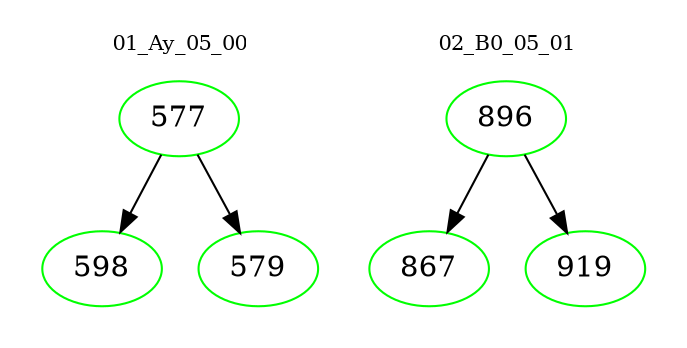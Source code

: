 digraph{
subgraph cluster_0 {
color = white
label = "01_Ay_05_00";
fontsize=10;
T0_577 [label="577", color="green"]
T0_577 -> T0_598 [color="black"]
T0_598 [label="598", color="green"]
T0_577 -> T0_579 [color="black"]
T0_579 [label="579", color="green"]
}
subgraph cluster_1 {
color = white
label = "02_B0_05_01";
fontsize=10;
T1_896 [label="896", color="green"]
T1_896 -> T1_867 [color="black"]
T1_867 [label="867", color="green"]
T1_896 -> T1_919 [color="black"]
T1_919 [label="919", color="green"]
}
}
